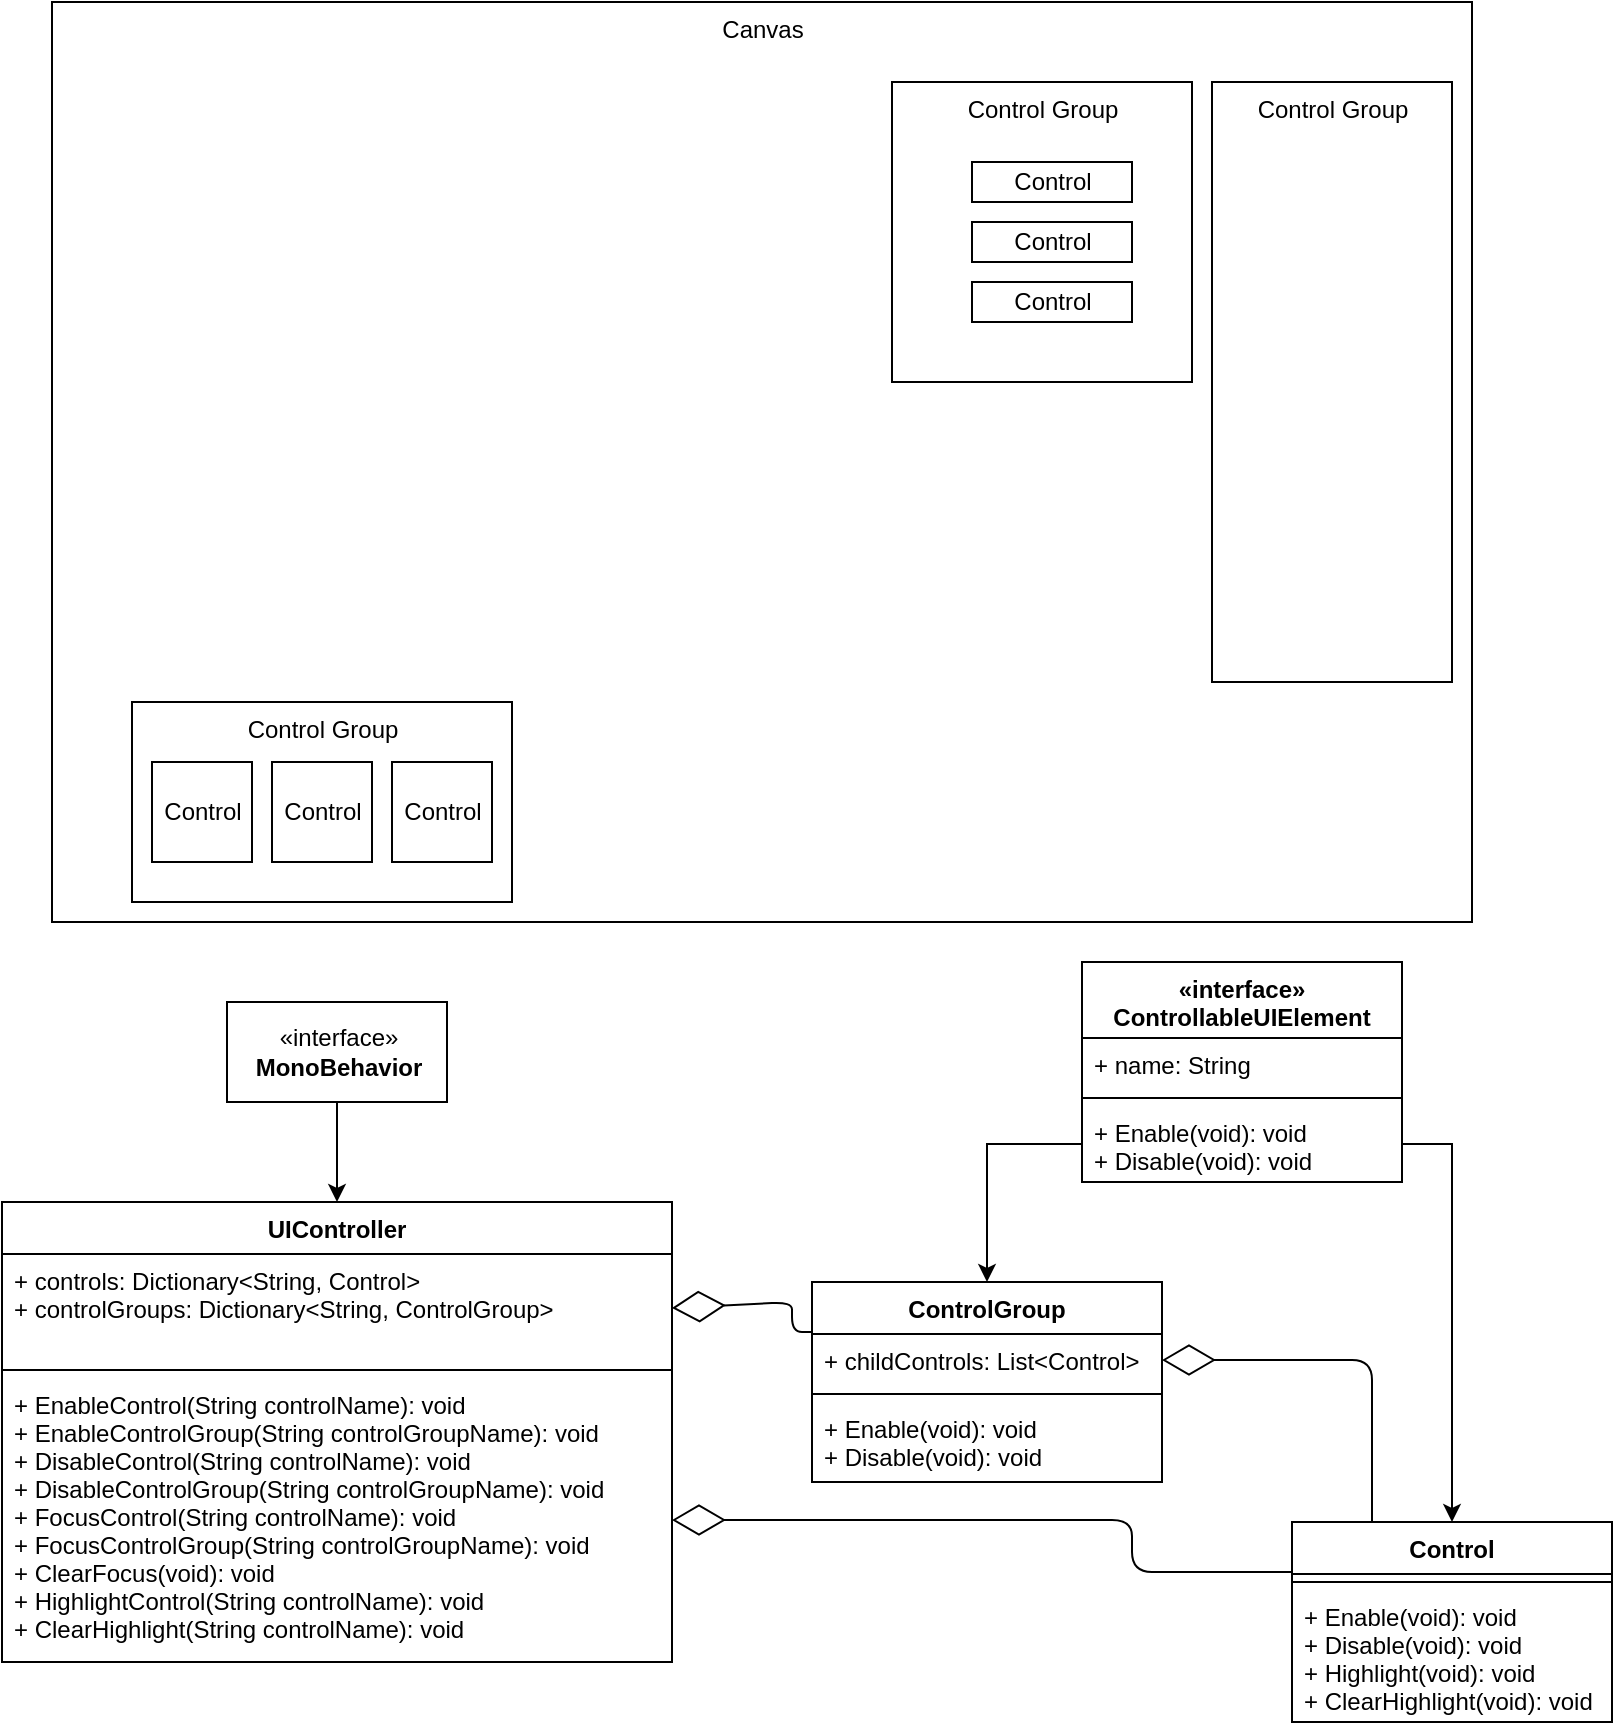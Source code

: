 <mxfile version="12.4.2" type="device" pages="1"><diagram id="VM61zYKkBUikophfASNi" name="Page-1"><mxGraphModel dx="1408" dy="848" grid="1" gridSize="10" guides="1" tooltips="1" connect="1" arrows="1" fold="1" page="1" pageScale="1" pageWidth="850" pageHeight="1100" math="0" shadow="0"><root><mxCell id="0"/><mxCell id="1" parent="0"/><mxCell id="NzExqK9tzSPZR01lgEOX-1" value="Canvas" style="html=1;verticalAlign=top;" vertex="1" parent="1"><mxGeometry x="70" y="40" width="710" height="460" as="geometry"/></mxCell><mxCell id="NzExqK9tzSPZR01lgEOX-9" value="Control Group" style="html=1;verticalAlign=top;" vertex="1" parent="1"><mxGeometry x="490" y="80" width="150" height="150" as="geometry"/></mxCell><mxCell id="NzExqK9tzSPZR01lgEOX-5" value="Control Group" style="html=1;verticalAlign=top;" vertex="1" parent="1"><mxGeometry x="110" y="390" width="190" height="100" as="geometry"/></mxCell><mxCell id="NzExqK9tzSPZR01lgEOX-2" value="Control" style="html=1;" vertex="1" parent="1"><mxGeometry x="120" y="420" width="50" height="50" as="geometry"/></mxCell><mxCell id="NzExqK9tzSPZR01lgEOX-3" value="Control" style="html=1;" vertex="1" parent="1"><mxGeometry x="180" y="420" width="50" height="50" as="geometry"/></mxCell><mxCell id="NzExqK9tzSPZR01lgEOX-4" value="Control" style="html=1;" vertex="1" parent="1"><mxGeometry x="240" y="420" width="50" height="50" as="geometry"/></mxCell><mxCell id="NzExqK9tzSPZR01lgEOX-6" value="Control" style="html=1;" vertex="1" parent="1"><mxGeometry x="530" y="120" width="80" height="20" as="geometry"/></mxCell><mxCell id="NzExqK9tzSPZR01lgEOX-7" value="Control" style="html=1;" vertex="1" parent="1"><mxGeometry x="530" y="150" width="80" height="20" as="geometry"/></mxCell><mxCell id="NzExqK9tzSPZR01lgEOX-8" value="Control" style="html=1;" vertex="1" parent="1"><mxGeometry x="530" y="180" width="80" height="20" as="geometry"/></mxCell><mxCell id="NzExqK9tzSPZR01lgEOX-10" value="Control Group" style="html=1;verticalAlign=top;" vertex="1" parent="1"><mxGeometry x="650" y="80" width="120" height="300" as="geometry"/></mxCell><mxCell id="NzExqK9tzSPZR01lgEOX-16" style="edgeStyle=orthogonalEdgeStyle;rounded=0;orthogonalLoop=1;jettySize=auto;html=1;exitX=0.5;exitY=1;exitDx=0;exitDy=0;" edge="1" parent="1" source="NzExqK9tzSPZR01lgEOX-11" target="NzExqK9tzSPZR01lgEOX-12"><mxGeometry relative="1" as="geometry"/></mxCell><mxCell id="NzExqK9tzSPZR01lgEOX-11" value="«interface»&lt;br&gt;&lt;b&gt;MonoBehavior&lt;/b&gt;" style="html=1;" vertex="1" parent="1"><mxGeometry x="157.5" y="540" width="110" height="50" as="geometry"/></mxCell><mxCell id="NzExqK9tzSPZR01lgEOX-12" value="UIController" style="swimlane;fontStyle=1;align=center;verticalAlign=top;childLayout=stackLayout;horizontal=1;startSize=26;horizontalStack=0;resizeParent=1;resizeParentMax=0;resizeLast=0;collapsible=1;marginBottom=0;" vertex="1" parent="1"><mxGeometry x="45" y="640" width="335" height="230" as="geometry"/></mxCell><mxCell id="NzExqK9tzSPZR01lgEOX-13" value="+ controls: Dictionary&lt;String, Control&gt;&#10;+ controlGroups: Dictionary&lt;String, ControlGroup&gt;" style="text;strokeColor=none;fillColor=none;align=left;verticalAlign=top;spacingLeft=4;spacingRight=4;overflow=hidden;rotatable=0;points=[[0,0.5],[1,0.5]];portConstraint=eastwest;" vertex="1" parent="NzExqK9tzSPZR01lgEOX-12"><mxGeometry y="26" width="335" height="54" as="geometry"/></mxCell><mxCell id="NzExqK9tzSPZR01lgEOX-14" value="" style="line;strokeWidth=1;fillColor=none;align=left;verticalAlign=middle;spacingTop=-1;spacingLeft=3;spacingRight=3;rotatable=0;labelPosition=right;points=[];portConstraint=eastwest;" vertex="1" parent="NzExqK9tzSPZR01lgEOX-12"><mxGeometry y="80" width="335" height="8" as="geometry"/></mxCell><mxCell id="NzExqK9tzSPZR01lgEOX-15" value="+ EnableControl(String controlName): void&#10;+ EnableControlGroup(String controlGroupName): void&#10;+ DisableControl(String controlName): void&#10;+ DisableControlGroup(String controlGroupName): void&#10;+ FocusControl(String controlName): void&#10;+ FocusControlGroup(String controlGroupName): void&#10;+ ClearFocus(void): void&#10;+ HighlightControl(String controlName): void&#10;+ ClearHighlight(String controlName): void" style="text;strokeColor=none;fillColor=none;align=left;verticalAlign=top;spacingLeft=4;spacingRight=4;overflow=hidden;rotatable=0;points=[[0,0.5],[1,0.5]];portConstraint=eastwest;" vertex="1" parent="NzExqK9tzSPZR01lgEOX-12"><mxGeometry y="88" width="335" height="142" as="geometry"/></mxCell><mxCell id="NzExqK9tzSPZR01lgEOX-20" value="Control" style="swimlane;fontStyle=1;align=center;verticalAlign=top;childLayout=stackLayout;horizontal=1;startSize=26;horizontalStack=0;resizeParent=1;resizeParentMax=0;resizeLast=0;collapsible=1;marginBottom=0;" vertex="1" parent="1"><mxGeometry x="690" y="800" width="160" height="100" as="geometry"/></mxCell><mxCell id="NzExqK9tzSPZR01lgEOX-22" value="" style="line;strokeWidth=1;fillColor=none;align=left;verticalAlign=middle;spacingTop=-1;spacingLeft=3;spacingRight=3;rotatable=0;labelPosition=right;points=[];portConstraint=eastwest;" vertex="1" parent="NzExqK9tzSPZR01lgEOX-20"><mxGeometry y="26" width="160" height="8" as="geometry"/></mxCell><mxCell id="NzExqK9tzSPZR01lgEOX-23" value="+ Enable(void): void&#10;+ Disable(void): void&#10;+ Highlight(void): void&#10;+ ClearHighlight(void): void" style="text;strokeColor=none;fillColor=none;align=left;verticalAlign=top;spacingLeft=4;spacingRight=4;overflow=hidden;rotatable=0;points=[[0,0.5],[1,0.5]];portConstraint=eastwest;" vertex="1" parent="NzExqK9tzSPZR01lgEOX-20"><mxGeometry y="34" width="160" height="66" as="geometry"/></mxCell><mxCell id="NzExqK9tzSPZR01lgEOX-37" value="ControlGroup" style="swimlane;fontStyle=1;align=center;verticalAlign=top;childLayout=stackLayout;horizontal=1;startSize=26;horizontalStack=0;resizeParent=1;resizeParentMax=0;resizeLast=0;collapsible=1;marginBottom=0;" vertex="1" parent="1"><mxGeometry x="450" y="680" width="175" height="100" as="geometry"/></mxCell><mxCell id="NzExqK9tzSPZR01lgEOX-38" value="+ childControls: List&lt;Control&gt;" style="text;strokeColor=none;fillColor=none;align=left;verticalAlign=top;spacingLeft=4;spacingRight=4;overflow=hidden;rotatable=0;points=[[0,0.5],[1,0.5]];portConstraint=eastwest;" vertex="1" parent="NzExqK9tzSPZR01lgEOX-37"><mxGeometry y="26" width="175" height="26" as="geometry"/></mxCell><mxCell id="NzExqK9tzSPZR01lgEOX-39" value="" style="line;strokeWidth=1;fillColor=none;align=left;verticalAlign=middle;spacingTop=-1;spacingLeft=3;spacingRight=3;rotatable=0;labelPosition=right;points=[];portConstraint=eastwest;" vertex="1" parent="NzExqK9tzSPZR01lgEOX-37"><mxGeometry y="52" width="175" height="8" as="geometry"/></mxCell><mxCell id="NzExqK9tzSPZR01lgEOX-40" value="+ Enable(void): void&#10;+ Disable(void): void" style="text;strokeColor=none;fillColor=none;align=left;verticalAlign=top;spacingLeft=4;spacingRight=4;overflow=hidden;rotatable=0;points=[[0,0.5],[1,0.5]];portConstraint=eastwest;" vertex="1" parent="NzExqK9tzSPZR01lgEOX-37"><mxGeometry y="60" width="175" height="40" as="geometry"/></mxCell><mxCell id="NzExqK9tzSPZR01lgEOX-25" value="«interface»&#10;ControllableUIElement" style="swimlane;fontStyle=1;align=center;verticalAlign=top;childLayout=stackLayout;horizontal=1;startSize=38;horizontalStack=0;resizeParent=1;resizeParentMax=0;resizeLast=0;collapsible=1;marginBottom=0;" vertex="1" parent="1"><mxGeometry x="585" y="520" width="160" height="110" as="geometry"/></mxCell><mxCell id="NzExqK9tzSPZR01lgEOX-26" value="+ name: String" style="text;strokeColor=none;fillColor=none;align=left;verticalAlign=top;spacingLeft=4;spacingRight=4;overflow=hidden;rotatable=0;points=[[0,0.5],[1,0.5]];portConstraint=eastwest;" vertex="1" parent="NzExqK9tzSPZR01lgEOX-25"><mxGeometry y="38" width="160" height="26" as="geometry"/></mxCell><mxCell id="NzExqK9tzSPZR01lgEOX-27" value="" style="line;strokeWidth=1;fillColor=none;align=left;verticalAlign=middle;spacingTop=-1;spacingLeft=3;spacingRight=3;rotatable=0;labelPosition=right;points=[];portConstraint=eastwest;" vertex="1" parent="NzExqK9tzSPZR01lgEOX-25"><mxGeometry y="64" width="160" height="8" as="geometry"/></mxCell><mxCell id="NzExqK9tzSPZR01lgEOX-28" value="+ Enable(void): void&#10;+ Disable(void): void" style="text;strokeColor=none;fillColor=none;align=left;verticalAlign=top;spacingLeft=4;spacingRight=4;overflow=hidden;rotatable=0;points=[[0,0.5],[1,0.5]];portConstraint=eastwest;" vertex="1" parent="NzExqK9tzSPZR01lgEOX-25"><mxGeometry y="72" width="160" height="38" as="geometry"/></mxCell><mxCell id="NzExqK9tzSPZR01lgEOX-56" style="edgeStyle=orthogonalEdgeStyle;rounded=0;orthogonalLoop=1;jettySize=auto;html=1;exitX=1;exitY=0.5;exitDx=0;exitDy=0;entryX=0.5;entryY=0;entryDx=0;entryDy=0;" edge="1" parent="1" source="NzExqK9tzSPZR01lgEOX-28" target="NzExqK9tzSPZR01lgEOX-20"><mxGeometry relative="1" as="geometry"/></mxCell><mxCell id="NzExqK9tzSPZR01lgEOX-57" style="edgeStyle=orthogonalEdgeStyle;rounded=0;orthogonalLoop=1;jettySize=auto;html=1;exitX=0;exitY=0.5;exitDx=0;exitDy=0;entryX=0.5;entryY=0;entryDx=0;entryDy=0;" edge="1" parent="1" source="NzExqK9tzSPZR01lgEOX-28" target="NzExqK9tzSPZR01lgEOX-37"><mxGeometry relative="1" as="geometry"/></mxCell><mxCell id="NzExqK9tzSPZR01lgEOX-58" value="" style="endArrow=diamondThin;endFill=0;endSize=24;html=1;entryX=1;entryY=0.5;entryDx=0;entryDy=0;exitX=0.25;exitY=0;exitDx=0;exitDy=0;" edge="1" parent="1" source="NzExqK9tzSPZR01lgEOX-20" target="NzExqK9tzSPZR01lgEOX-38"><mxGeometry width="160" relative="1" as="geometry"><mxPoint x="50" y="920" as="sourcePoint"/><mxPoint x="210" y="920" as="targetPoint"/><Array as="points"><mxPoint x="730" y="719"/></Array></mxGeometry></mxCell><mxCell id="NzExqK9tzSPZR01lgEOX-60" value="" style="endArrow=diamondThin;endFill=0;endSize=24;html=1;entryX=1;entryY=0.5;entryDx=0;entryDy=0;exitX=0;exitY=0.25;exitDx=0;exitDy=0;" edge="1" parent="1" source="NzExqK9tzSPZR01lgEOX-37" target="NzExqK9tzSPZR01lgEOX-13"><mxGeometry width="160" relative="1" as="geometry"><mxPoint x="50" y="920" as="sourcePoint"/><mxPoint x="210" y="920" as="targetPoint"/><Array as="points"><mxPoint x="440" y="705"/><mxPoint x="440" y="690"/></Array></mxGeometry></mxCell><mxCell id="NzExqK9tzSPZR01lgEOX-62" value="" style="endArrow=diamondThin;endFill=0;endSize=24;html=1;entryX=1;entryY=0.5;entryDx=0;entryDy=0;exitX=0;exitY=0.25;exitDx=0;exitDy=0;" edge="1" parent="1" source="NzExqK9tzSPZR01lgEOX-20" target="NzExqK9tzSPZR01lgEOX-15"><mxGeometry width="160" relative="1" as="geometry"><mxPoint x="50" y="920" as="sourcePoint"/><mxPoint x="210" y="920" as="targetPoint"/><Array as="points"><mxPoint x="610" y="825"/><mxPoint x="610" y="799"/></Array></mxGeometry></mxCell></root></mxGraphModel></diagram></mxfile>